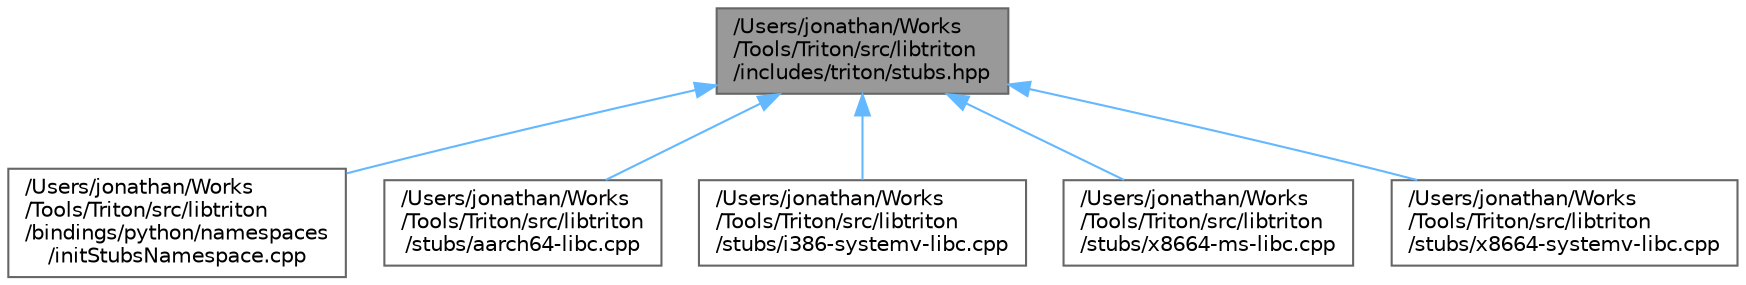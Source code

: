 digraph "/Users/jonathan/Works/Tools/Triton/src/libtriton/includes/triton/stubs.hpp"
{
 // LATEX_PDF_SIZE
  bgcolor="transparent";
  edge [fontname=Helvetica,fontsize=10,labelfontname=Helvetica,labelfontsize=10];
  node [fontname=Helvetica,fontsize=10,shape=box,height=0.2,width=0.4];
  Node1 [label="/Users/jonathan/Works\l/Tools/Triton/src/libtriton\l/includes/triton/stubs.hpp",height=0.2,width=0.4,color="gray40", fillcolor="grey60", style="filled", fontcolor="black",tooltip=" "];
  Node1 -> Node2 [dir="back",color="steelblue1",style="solid"];
  Node2 [label="/Users/jonathan/Works\l/Tools/Triton/src/libtriton\l/bindings/python/namespaces\l/initStubsNamespace.cpp",height=0.2,width=0.4,color="grey40", fillcolor="white", style="filled",URL="$initStubsNamespace_8cpp.html",tooltip=" "];
  Node1 -> Node3 [dir="back",color="steelblue1",style="solid"];
  Node3 [label="/Users/jonathan/Works\l/Tools/Triton/src/libtriton\l/stubs/aarch64-libc.cpp",height=0.2,width=0.4,color="grey40", fillcolor="white", style="filled",URL="$aarch64-libc_8cpp.html",tooltip=" "];
  Node1 -> Node4 [dir="back",color="steelblue1",style="solid"];
  Node4 [label="/Users/jonathan/Works\l/Tools/Triton/src/libtriton\l/stubs/i386-systemv-libc.cpp",height=0.2,width=0.4,color="grey40", fillcolor="white", style="filled",URL="$i386-systemv-libc_8cpp.html",tooltip=" "];
  Node1 -> Node5 [dir="back",color="steelblue1",style="solid"];
  Node5 [label="/Users/jonathan/Works\l/Tools/Triton/src/libtriton\l/stubs/x8664-ms-libc.cpp",height=0.2,width=0.4,color="grey40", fillcolor="white", style="filled",URL="$x8664-ms-libc_8cpp.html",tooltip=" "];
  Node1 -> Node6 [dir="back",color="steelblue1",style="solid"];
  Node6 [label="/Users/jonathan/Works\l/Tools/Triton/src/libtriton\l/stubs/x8664-systemv-libc.cpp",height=0.2,width=0.4,color="grey40", fillcolor="white", style="filled",URL="$x8664-systemv-libc_8cpp.html",tooltip=" "];
}
